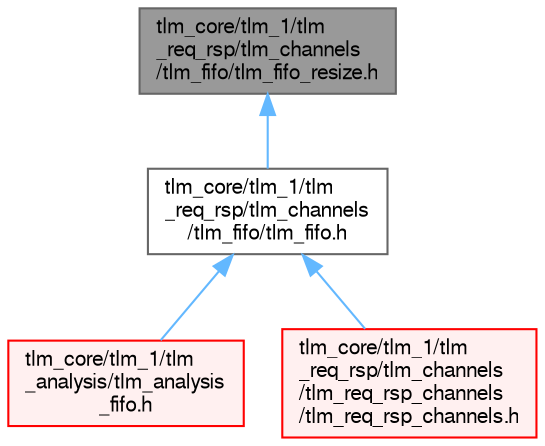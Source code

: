 digraph "tlm_core/tlm_1/tlm_req_rsp/tlm_channels/tlm_fifo/tlm_fifo_resize.h"
{
 // LATEX_PDF_SIZE
  bgcolor="transparent";
  edge [fontname=FreeSans,fontsize=10,labelfontname=FreeSans,labelfontsize=10];
  node [fontname=FreeSans,fontsize=10,shape=box,height=0.2,width=0.4];
  Node1 [id="Node000001",label="tlm_core/tlm_1/tlm\l_req_rsp/tlm_channels\l/tlm_fifo/tlm_fifo_resize.h",height=0.2,width=0.4,color="gray40", fillcolor="grey60", style="filled", fontcolor="black",tooltip=" "];
  Node1 -> Node2 [id="edge1_Node000001_Node000002",dir="back",color="steelblue1",style="solid",tooltip=" "];
  Node2 [id="Node000002",label="tlm_core/tlm_1/tlm\l_req_rsp/tlm_channels\l/tlm_fifo/tlm_fifo.h",height=0.2,width=0.4,color="grey40", fillcolor="white", style="filled",URL="$a00080.html",tooltip=" "];
  Node2 -> Node3 [id="edge2_Node000002_Node000003",dir="back",color="steelblue1",style="solid",tooltip=" "];
  Node3 [id="Node000003",label="tlm_core/tlm_1/tlm\l_analysis/tlm_analysis\l_fifo.h",height=0.2,width=0.4,color="red", fillcolor="#FFF0F0", style="filled",URL="$a00116.html",tooltip=" "];
  Node2 -> Node5 [id="edge3_Node000002_Node000005",dir="back",color="steelblue1",style="solid",tooltip=" "];
  Node5 [id="Node000005",label="tlm_core/tlm_1/tlm\l_req_rsp/tlm_channels\l/tlm_req_rsp_channels\l/tlm_req_rsp_channels.h",height=0.2,width=0.4,color="red", fillcolor="#FFF0F0", style="filled",URL="$a00089.html",tooltip=" "];
}
